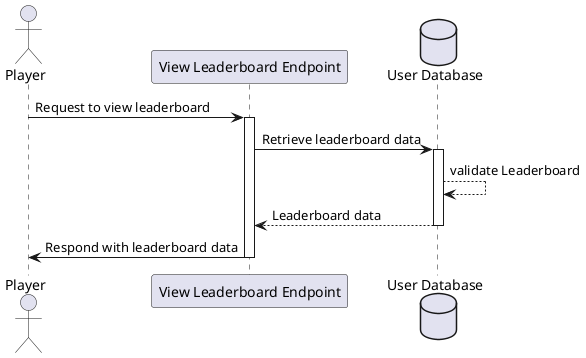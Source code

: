 @startuml
actor Player as P
participant "View Leaderboard Endpoint" as ViewLeaderboardEndpoint
database "User Database" as DB

P -> ViewLeaderboardEndpoint: Request to view leaderboard
activate ViewLeaderboardEndpoint
ViewLeaderboardEndpoint -> DB: Retrieve leaderboard data
activate DB
DB --> DB: validate Leaderboard
DB --> ViewLeaderboardEndpoint: Leaderboard data
deactivate DB

ViewLeaderboardEndpoint -> P: Respond with leaderboard data
deactivate ViewLeaderboardEndpoint
@enduml

